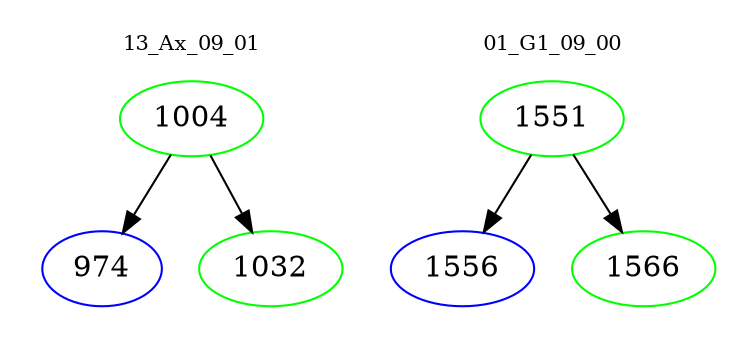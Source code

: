 digraph{
subgraph cluster_0 {
color = white
label = "13_Ax_09_01";
fontsize=10;
T0_1004 [label="1004", color="green"]
T0_1004 -> T0_974 [color="black"]
T0_974 [label="974", color="blue"]
T0_1004 -> T0_1032 [color="black"]
T0_1032 [label="1032", color="green"]
}
subgraph cluster_1 {
color = white
label = "01_G1_09_00";
fontsize=10;
T1_1551 [label="1551", color="green"]
T1_1551 -> T1_1556 [color="black"]
T1_1556 [label="1556", color="blue"]
T1_1551 -> T1_1566 [color="black"]
T1_1566 [label="1566", color="green"]
}
}
